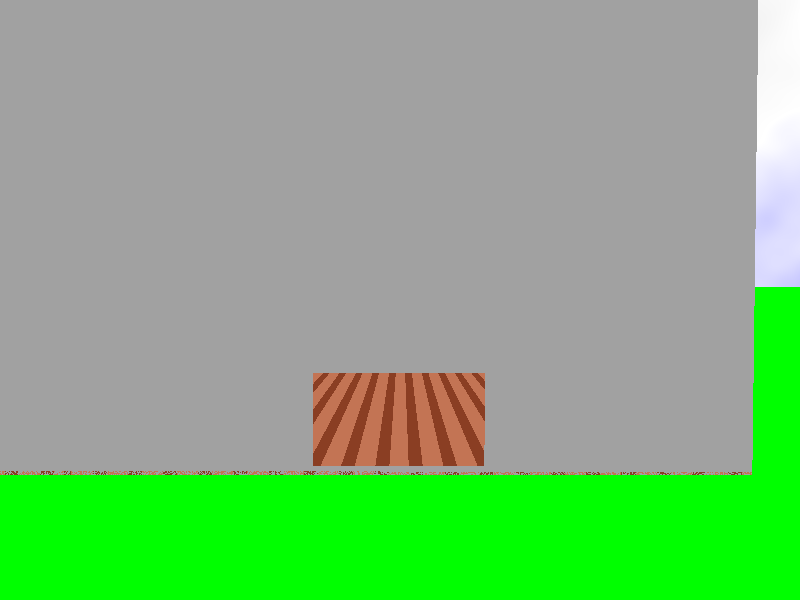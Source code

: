 #include "colors.inc"
#include "textures.inc"

sky_sphere {
   //*PMRawBegin
   //*PMRawEnd
   
   pigment {
      //*PMName Bright_Blue_Sky
      //*PMRawBegin
      Bright_Blue_Sky
      //*PMRawEnd
   }
}

plane {
   <0, 1, 0>, 0
   scale 1
   
   pigment {
      color rgb <0, 1, 0>
   }
   rotate <0, 0, 0>
   translate <0, 0, 0>
}

global_settings {
   assumed_gamma 1.5
   noise_generator 2
}

union {
   // Bar room
   box {
      <-10, 0.1, -10>, <10, 0, 10>
      
      pigment {
         wood
      }
      scale 1
      rotate <0, 0, 0>
      translate <0, 0, 0>
   }
   
   box {
      <-10, 0, -10>, <-9.5, 15, 10>
      
      pigment {
         color rgb <0.501961, 0.501961, 0.501961>
      }
      
      normal {
         crackle
         bump_size 2
      }
      scale 1
      rotate <0, 0, 0>
      translate <0, 0, 0>
   }
   
   box {
      <-10, 0, -10>, <10, 15, -9.5>
      
      pigment {
         color rgb <0.501961, 0.501961, 0.501961>
      }
      
      normal {
         crackle
         bump_size 2
      }
      scale 1
      rotate <0, 0, 0>
      translate <0, 0, 0>
   }
   
   difference {
      box {
         <-10, 0, 10>, <10, 15, 9.5>
         
         pigment {
            color rgb <0.501961, 0.501961, 0.501961>
         }
         
         normal {
            crackle
            bump_size 2
         }
         scale 1
         rotate <0, 0, 0>
         translate <0, 0, 0>
      }
      
      box {
         <-2.4904, 0.1, 9.467>, <2.5, 8, 10.033>
         
         // Door-Frame
         pigment {
            color rgb <0.501961, 0.501961, 0.501961>
         }
         
         normal {
            crackle
            bump_size 2
         }
         scale 1
         rotate <0, 0, 0>
         translate <0, 0, 0>
         hollow
      }
   }
   
   box {
      <-10, 15, -10>, <10, 15.1, 10>
      
      pigment {
         color rgb <0.501961, 0.501961, 0.501961>
      }
      
      normal {
         crackle
         bump_size 2
      }
      scale 1
      rotate <0, 0, 0>
      translate <0, 0, 0>
   }
}

union {
   // Pool Room
   box {
      <-10, 0.1, -10>, <10, 0, 10>
      
      pigment {
         wood
      }
      scale 1
      rotate <0, 0, 0>
      translate <0, 0, 0>
   }
   
   difference {
      // "Durchbruch"
      box {
         <-10, 0, -10>, <-9.5, 15, 10>
         
         pigment {
            color rgb <0.501961, 0.501961, 0.501961>
         }
         
         normal {
            crackle
            bump_size 2
         }
         scale 1
         rotate <0, 0, 0>
         translate <0, 0, 0>
      }
      
      box {
         <-10.1, 0, -8>, <-9.4, 12, 8>
         
         pigment {
            color rgb <0.501961, 0.501961, 0.501961>
         }
         
         normal {
            crackle
            bump_size 2
         }
         scale 1
         rotate <0, 0, 0>
         translate <0, 0, 0>
      }
   }
   
   box {
      <-10, 0, -10>, <10, 15, -9.5>
      scale 1
      rotate <0, 0, 0>
      translate <0, 0, 0>
   }
   
   difference {
      box {
         <-10, 0, 10>, <10, 15, 9.5>
         
         pigment {
            color rgb <0.501961, 0.501961, 0.501961>
         }
         
         normal {
            crackle
            bump_size 2
         }
         scale 1
         rotate <0, 0, 0>
         translate <0, 0, 0>
      }
   }
   
   box {
      <10, 0, -10>, <9.5, 15, 10>
      
      pigment {
         color rgb <0.501961, 0.501961, 0.501961>
      }
      
      normal {
         crackle
         bump_size 2
      }
      scale 1
      rotate <0, 0, 0>
      translate <0, 0, 0>
   }
   
   box {
      <-10, 15, -10>, <10, 15.1, 10>
      
      pigment {
         color rgb <0.501961, 0.501961, 0.501961>
      }
      
      normal {
         crackle
         bump_size 2
      }
      scale 1
      rotate <0, 0, 0>
      translate <0, 0, 0>
   }
   translate x*19.5
}

camera {
   perspective
   location <-0.0784446, 5.33472, 26.897-clock>
   sky <0, 1, 0>
   direction <0, 0, 1>
   right <1.33333, 0, 0>
   up <0, 1, 0>
   look_at <0, 4.7438, 0.0248806>
}

light_source {
   <0.0543589, 9.67606, -0.023824>, rgb <1, 1, 1>
}